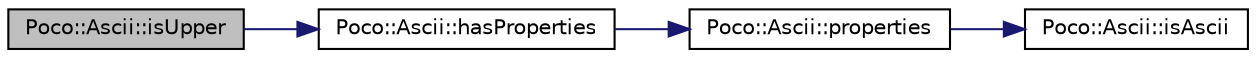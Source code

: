 digraph "Poco::Ascii::isUpper"
{
 // LATEX_PDF_SIZE
  edge [fontname="Helvetica",fontsize="10",labelfontname="Helvetica",labelfontsize="10"];
  node [fontname="Helvetica",fontsize="10",shape=record];
  rankdir="LR";
  Node1 [label="Poco::Ascii::isUpper",height=0.2,width=0.4,color="black", fillcolor="grey75", style="filled", fontcolor="black",tooltip=" "];
  Node1 -> Node2 [color="midnightblue",fontsize="10",style="solid"];
  Node2 [label="Poco::Ascii::hasProperties",height=0.2,width=0.4,color="black", fillcolor="white", style="filled",URL="$classPoco_1_1Ascii.html#abb1e29a5240534d6a1c6a6f884c0b722",tooltip=" "];
  Node2 -> Node3 [color="midnightblue",fontsize="10",style="solid"];
  Node3 [label="Poco::Ascii::properties",height=0.2,width=0.4,color="black", fillcolor="white", style="filled",URL="$classPoco_1_1Ascii.html#ac31d57add4c307b7753686e04a0cf429",tooltip=" "];
  Node3 -> Node4 [color="midnightblue",fontsize="10",style="solid"];
  Node4 [label="Poco::Ascii::isAscii",height=0.2,width=0.4,color="black", fillcolor="white", style="filled",URL="$classPoco_1_1Ascii.html#a0f6a764502a6adde5d140fd43b5a3561",tooltip=" "];
}
